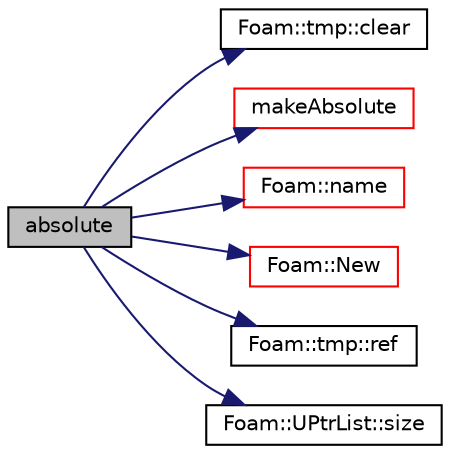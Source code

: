 digraph "absolute"
{
  bgcolor="transparent";
  edge [fontname="Helvetica",fontsize="10",labelfontname="Helvetica",labelfontsize="10"];
  node [fontname="Helvetica",fontsize="10",shape=record];
  rankdir="LR";
  Node2028 [label="absolute",height=0.2,width=0.4,color="black", fillcolor="grey75", style="filled", fontcolor="black"];
  Node2028 -> Node2029 [color="midnightblue",fontsize="10",style="solid",fontname="Helvetica"];
  Node2029 [label="Foam::tmp::clear",height=0.2,width=0.4,color="black",URL="$a27077.html#adf1d9633e64d0de6a36e0af17ccd8163",tooltip="If object pointer points to valid object: "];
  Node2028 -> Node2030 [color="midnightblue",fontsize="10",style="solid",fontname="Helvetica"];
  Node2030 [label="makeAbsolute",height=0.2,width=0.4,color="red",URL="$a22685.html#a8af73e040f6428dc8928b81087ee9ecd",tooltip="Make the given relative velocity absolute within the MRF region. "];
  Node2028 -> Node2032 [color="midnightblue",fontsize="10",style="solid",fontname="Helvetica"];
  Node2032 [label="Foam::name",height=0.2,width=0.4,color="red",URL="$a21851.html#adcb0df2bd4953cb6bb390272d8263c3a",tooltip="Return a string representation of a complex. "];
  Node2028 -> Node2035 [color="midnightblue",fontsize="10",style="solid",fontname="Helvetica"];
  Node2035 [label="Foam::New",height=0.2,width=0.4,color="red",URL="$a21851.html#a9d62cf14554c95e83f83f14909d9e0ec"];
  Node2028 -> Node2153 [color="midnightblue",fontsize="10",style="solid",fontname="Helvetica"];
  Node2153 [label="Foam::tmp::ref",height=0.2,width=0.4,color="black",URL="$a27077.html#aeaf81e641282874cef07f5b808efc83b",tooltip="Return non-const reference or generate a fatal error. "];
  Node2028 -> Node2359 [color="midnightblue",fontsize="10",style="solid",fontname="Helvetica"];
  Node2359 [label="Foam::UPtrList::size",height=0.2,width=0.4,color="black",URL="$a27101.html#a47b3bf30da1eb3ab8076b5fbe00e0494",tooltip="Return the number of elements in the UPtrList. "];
}
